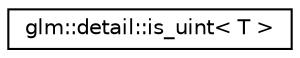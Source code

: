 digraph "Graphical Class Hierarchy"
{
  edge [fontname="Helvetica",fontsize="10",labelfontname="Helvetica",labelfontsize="10"];
  node [fontname="Helvetica",fontsize="10",shape=record];
  rankdir="LR";
  Node1 [label="glm::detail::is_uint\< T \>",height=0.2,width=0.4,color="black", fillcolor="white", style="filled",URL="$structglm_1_1detail_1_1is__uint.html"];
}
